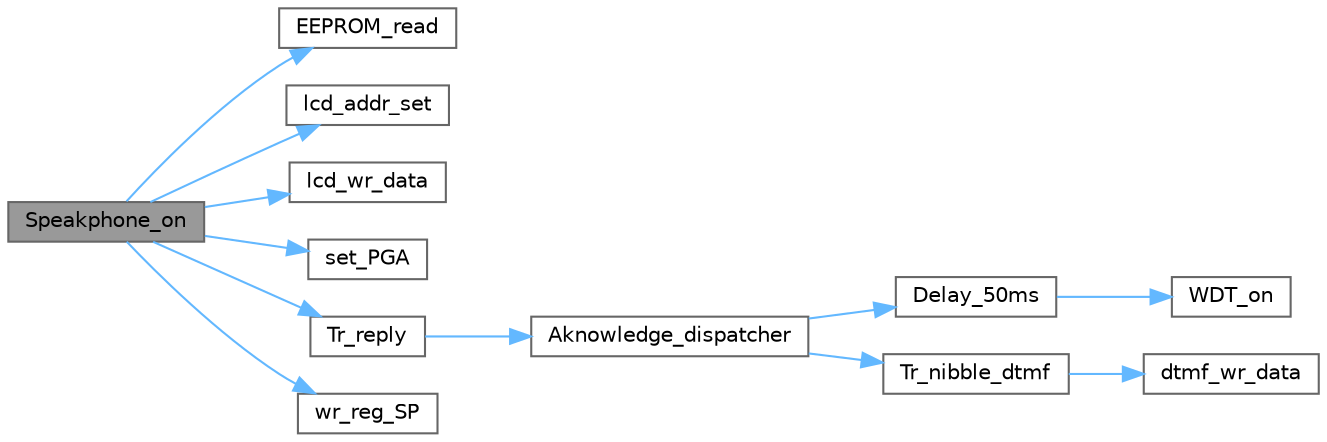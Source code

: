 digraph "Speakphone_on"
{
 // LATEX_PDF_SIZE
  bgcolor="transparent";
  edge [fontname=Helvetica,fontsize=10,labelfontname=Helvetica,labelfontsize=10];
  node [fontname=Helvetica,fontsize=10,shape=box,height=0.2,width=0.4];
  rankdir="LR";
  Node1 [label="Speakphone_on",height=0.2,width=0.4,color="gray40", fillcolor="grey60", style="filled", fontcolor="black",tooltip=" "];
  Node1 -> Node2 [color="steelblue1",style="solid"];
  Node2 [label="EEPROM_read",height=0.2,width=0.4,color="grey40", fillcolor="white", style="filled",URL="$_t_o_8c.html#af3b223c3ad2939f63d8e91d69e1f5b8e",tooltip=" "];
  Node1 -> Node3 [color="steelblue1",style="solid"];
  Node3 [label="lcd_addr_set",height=0.2,width=0.4,color="grey40", fillcolor="white", style="filled",URL="$_t_o__s_8h.html#afc2c56626b3e68ad2ff88fa07d8f082f",tooltip=" "];
  Node1 -> Node4 [color="steelblue1",style="solid"];
  Node4 [label="lcd_wr_data",height=0.2,width=0.4,color="grey40", fillcolor="white", style="filled",URL="$_t_o__s_8h.html#acec9a300c55f0aa1e03d760030d2fcfe",tooltip=" "];
  Node1 -> Node5 [color="steelblue1",style="solid"];
  Node5 [label="set_PGA",height=0.2,width=0.4,color="grey40", fillcolor="white", style="filled",URL="$_t_o_8c.html#a4c4a200e572aec0e3b9db369260a6e67",tooltip=" "];
  Node1 -> Node6 [color="steelblue1",style="solid"];
  Node6 [label="Tr_reply",height=0.2,width=0.4,color="grey40", fillcolor="white", style="filled",URL="$_d_t_m_f_8c.html#a43ae60faaa257b8076b27ffafe9b873d",tooltip=" "];
  Node6 -> Node7 [color="steelblue1",style="solid"];
  Node7 [label="Aknowledge_dispatcher",height=0.2,width=0.4,color="grey40", fillcolor="white", style="filled",URL="$_d_t_m_f_8c.html#a838e20428f0ccbc9a6c4188641b446c0",tooltip=" "];
  Node7 -> Node8 [color="steelblue1",style="solid"];
  Node8 [label="Delay_50ms",height=0.2,width=0.4,color="grey40", fillcolor="white", style="filled",URL="$_d_t_m_f_8c.html#aee8ae72a0d155039cbafb1583d25a3fc",tooltip=" "];
  Node8 -> Node9 [color="steelblue1",style="solid"];
  Node9 [label="WDT_on",height=0.2,width=0.4,color="grey40", fillcolor="white", style="filled",URL="$_t_o_8c.html#ac6eb02bcbf266ecb55e98a44c01181f7",tooltip=" "];
  Node7 -> Node10 [color="steelblue1",style="solid"];
  Node10 [label="Tr_nibble_dtmf",height=0.2,width=0.4,color="grey40", fillcolor="white", style="filled",URL="$_d_t_m_f_8c.html#a570a2914597cdbd787dc406df33c9ee3",tooltip=" "];
  Node10 -> Node11 [color="steelblue1",style="solid"];
  Node11 [label="dtmf_wr_data",height=0.2,width=0.4,color="grey40", fillcolor="white", style="filled",URL="$_t_o__s_8h.html#a6a6562ff9ff76cdb9e4a9e03bc59533f",tooltip=" "];
  Node1 -> Node12 [color="steelblue1",style="solid"];
  Node12 [label="wr_reg_SP",height=0.2,width=0.4,color="grey40", fillcolor="white", style="filled",URL="$_t_o_8c.html#a622201e13f0fa10ececfb7120d5d9213",tooltip=" "];
}
